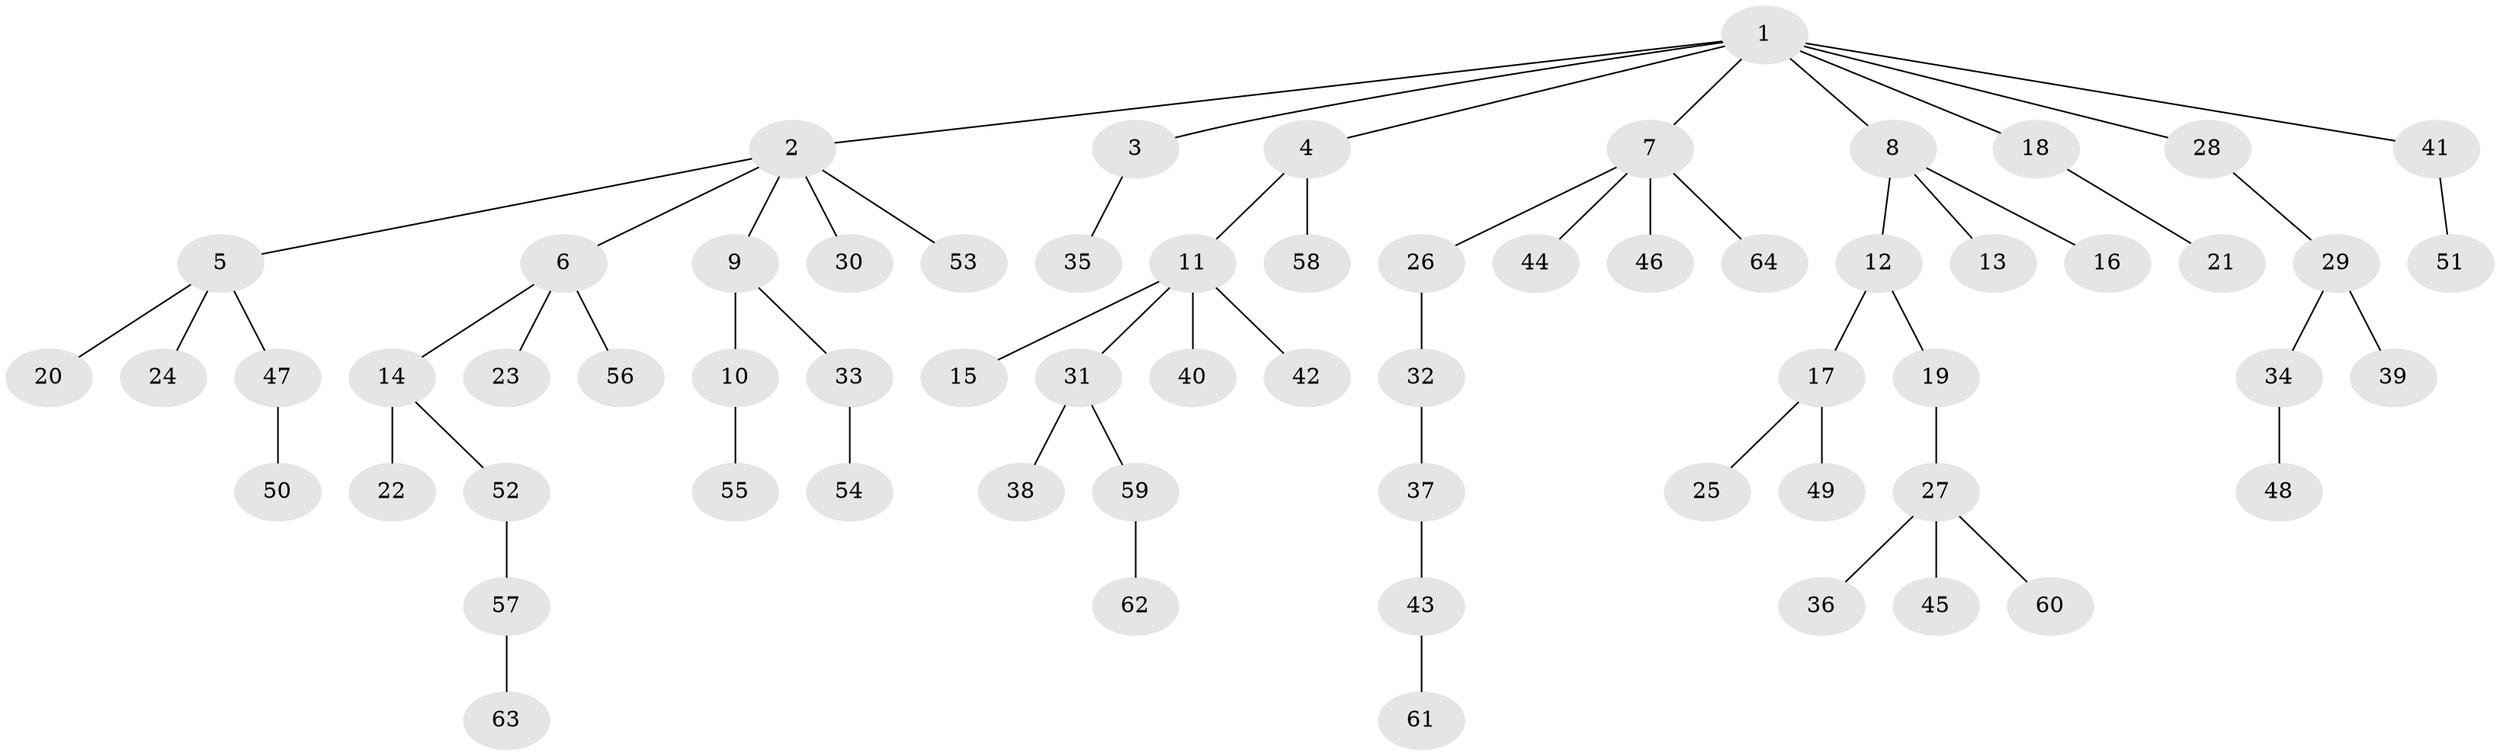 // coarse degree distribution, {8: 0.022222222222222223, 5: 0.044444444444444446, 3: 0.15555555555555556, 1: 0.5111111111111111, 2: 0.24444444444444444, 4: 0.022222222222222223}
// Generated by graph-tools (version 1.1) at 2025/37/03/04/25 23:37:21]
// undirected, 64 vertices, 63 edges
graph export_dot {
  node [color=gray90,style=filled];
  1;
  2;
  3;
  4;
  5;
  6;
  7;
  8;
  9;
  10;
  11;
  12;
  13;
  14;
  15;
  16;
  17;
  18;
  19;
  20;
  21;
  22;
  23;
  24;
  25;
  26;
  27;
  28;
  29;
  30;
  31;
  32;
  33;
  34;
  35;
  36;
  37;
  38;
  39;
  40;
  41;
  42;
  43;
  44;
  45;
  46;
  47;
  48;
  49;
  50;
  51;
  52;
  53;
  54;
  55;
  56;
  57;
  58;
  59;
  60;
  61;
  62;
  63;
  64;
  1 -- 2;
  1 -- 3;
  1 -- 4;
  1 -- 7;
  1 -- 8;
  1 -- 18;
  1 -- 28;
  1 -- 41;
  2 -- 5;
  2 -- 6;
  2 -- 9;
  2 -- 30;
  2 -- 53;
  3 -- 35;
  4 -- 11;
  4 -- 58;
  5 -- 20;
  5 -- 24;
  5 -- 47;
  6 -- 14;
  6 -- 23;
  6 -- 56;
  7 -- 26;
  7 -- 44;
  7 -- 46;
  7 -- 64;
  8 -- 12;
  8 -- 13;
  8 -- 16;
  9 -- 10;
  9 -- 33;
  10 -- 55;
  11 -- 15;
  11 -- 31;
  11 -- 40;
  11 -- 42;
  12 -- 17;
  12 -- 19;
  14 -- 22;
  14 -- 52;
  17 -- 25;
  17 -- 49;
  18 -- 21;
  19 -- 27;
  26 -- 32;
  27 -- 36;
  27 -- 45;
  27 -- 60;
  28 -- 29;
  29 -- 34;
  29 -- 39;
  31 -- 38;
  31 -- 59;
  32 -- 37;
  33 -- 54;
  34 -- 48;
  37 -- 43;
  41 -- 51;
  43 -- 61;
  47 -- 50;
  52 -- 57;
  57 -- 63;
  59 -- 62;
}
